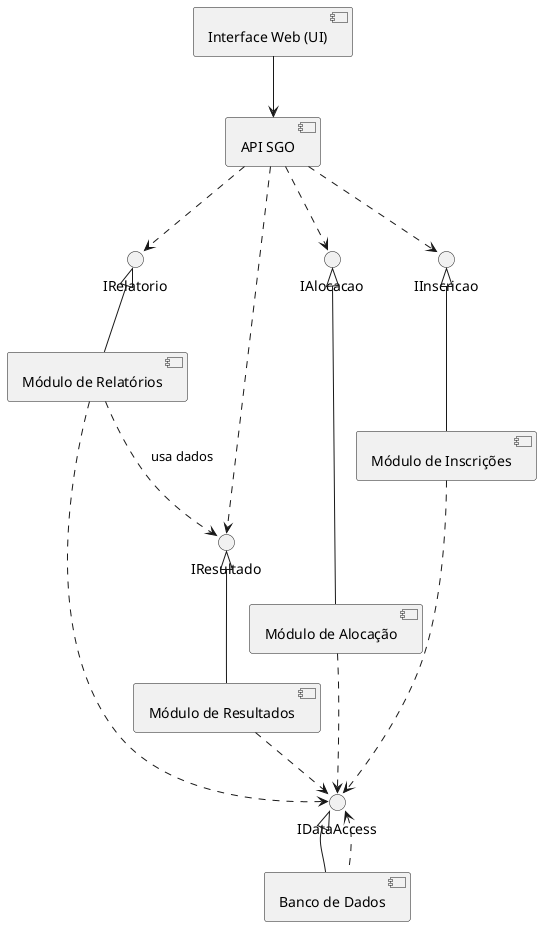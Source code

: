@startuml
skinparam componentStyle uml2

component "Interface Web (UI)" as UI
component "API SGO" as API
component "Módulo de Inscrições" as ModInscr
component "Módulo de Alocação" as ModAloc
component "Módulo de Resultados" as ModRes
component "Módulo de Relatórios" as ModRel
component "Banco de Dados" as DB

' --- Interfaces principais ---
interface IInscricao
interface IAlocacao
interface IResultado
interface IRelatorio
interface IDataAccess

' --- Interfaces providas ---
ModInscr -up-|> IInscricao
ModAloc -up-|> IAlocacao
ModRes -up-|> IResultado
ModRel -up-|> IRelatorio
DB -up-|> IDataAccess

' --- Conexões entre componentes ---
UI --> API
API ..> IInscricao
API ..> IAlocacao
API ..> IResultado
API ..> IRelatorio

ModInscr ..> IDataAccess
ModAloc ..> IDataAccess
ModRes ..> IDataAccess
ModRel ..> IDataAccess

ModRel ..> IResultado : usa dados
IDataAccess <.. DB

@enduml

